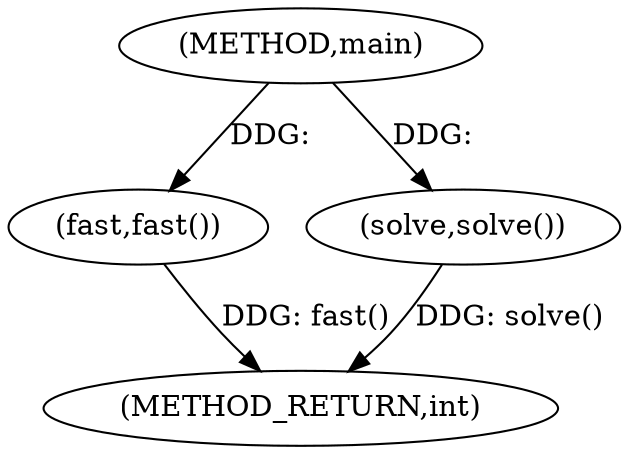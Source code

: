 digraph "main" {  
"1000249" [label = "(METHOD,main)" ]
"1000253" [label = "(METHOD_RETURN,int)" ]
"1000251" [label = "(fast,fast())" ]
"1000252" [label = "(solve,solve())" ]
  "1000251" -> "1000253"  [ label = "DDG: fast()"] 
  "1000252" -> "1000253"  [ label = "DDG: solve()"] 
  "1000249" -> "1000251"  [ label = "DDG: "] 
  "1000249" -> "1000252"  [ label = "DDG: "] 
}
